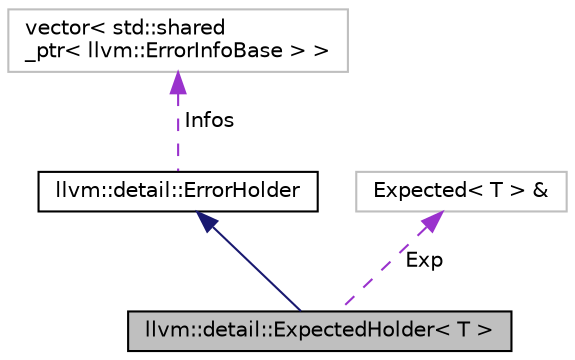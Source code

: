 digraph "llvm::detail::ExpectedHolder&lt; T &gt;"
{
 // LATEX_PDF_SIZE
  bgcolor="transparent";
  edge [fontname="Helvetica",fontsize="10",labelfontname="Helvetica",labelfontsize="10"];
  node [fontname="Helvetica",fontsize="10",shape=record];
  Node1 [label="llvm::detail::ExpectedHolder\< T \>",height=0.2,width=0.4,color="black", fillcolor="grey75", style="filled", fontcolor="black",tooltip=" "];
  Node2 -> Node1 [dir="back",color="midnightblue",fontsize="10",style="solid",fontname="Helvetica"];
  Node2 [label="llvm::detail::ErrorHolder",height=0.2,width=0.4,color="black",URL="$structllvm_1_1detail_1_1ErrorHolder.html",tooltip=" "];
  Node3 -> Node2 [dir="back",color="darkorchid3",fontsize="10",style="dashed",label=" Infos" ,fontname="Helvetica"];
  Node3 [label="vector\< std::shared\l_ptr\< llvm::ErrorInfoBase \> \>",height=0.2,width=0.4,color="grey75",tooltip=" "];
  Node4 -> Node1 [dir="back",color="darkorchid3",fontsize="10",style="dashed",label=" Exp" ,fontname="Helvetica"];
  Node4 [label="Expected\< T \> &",height=0.2,width=0.4,color="grey75",tooltip=" "];
}
